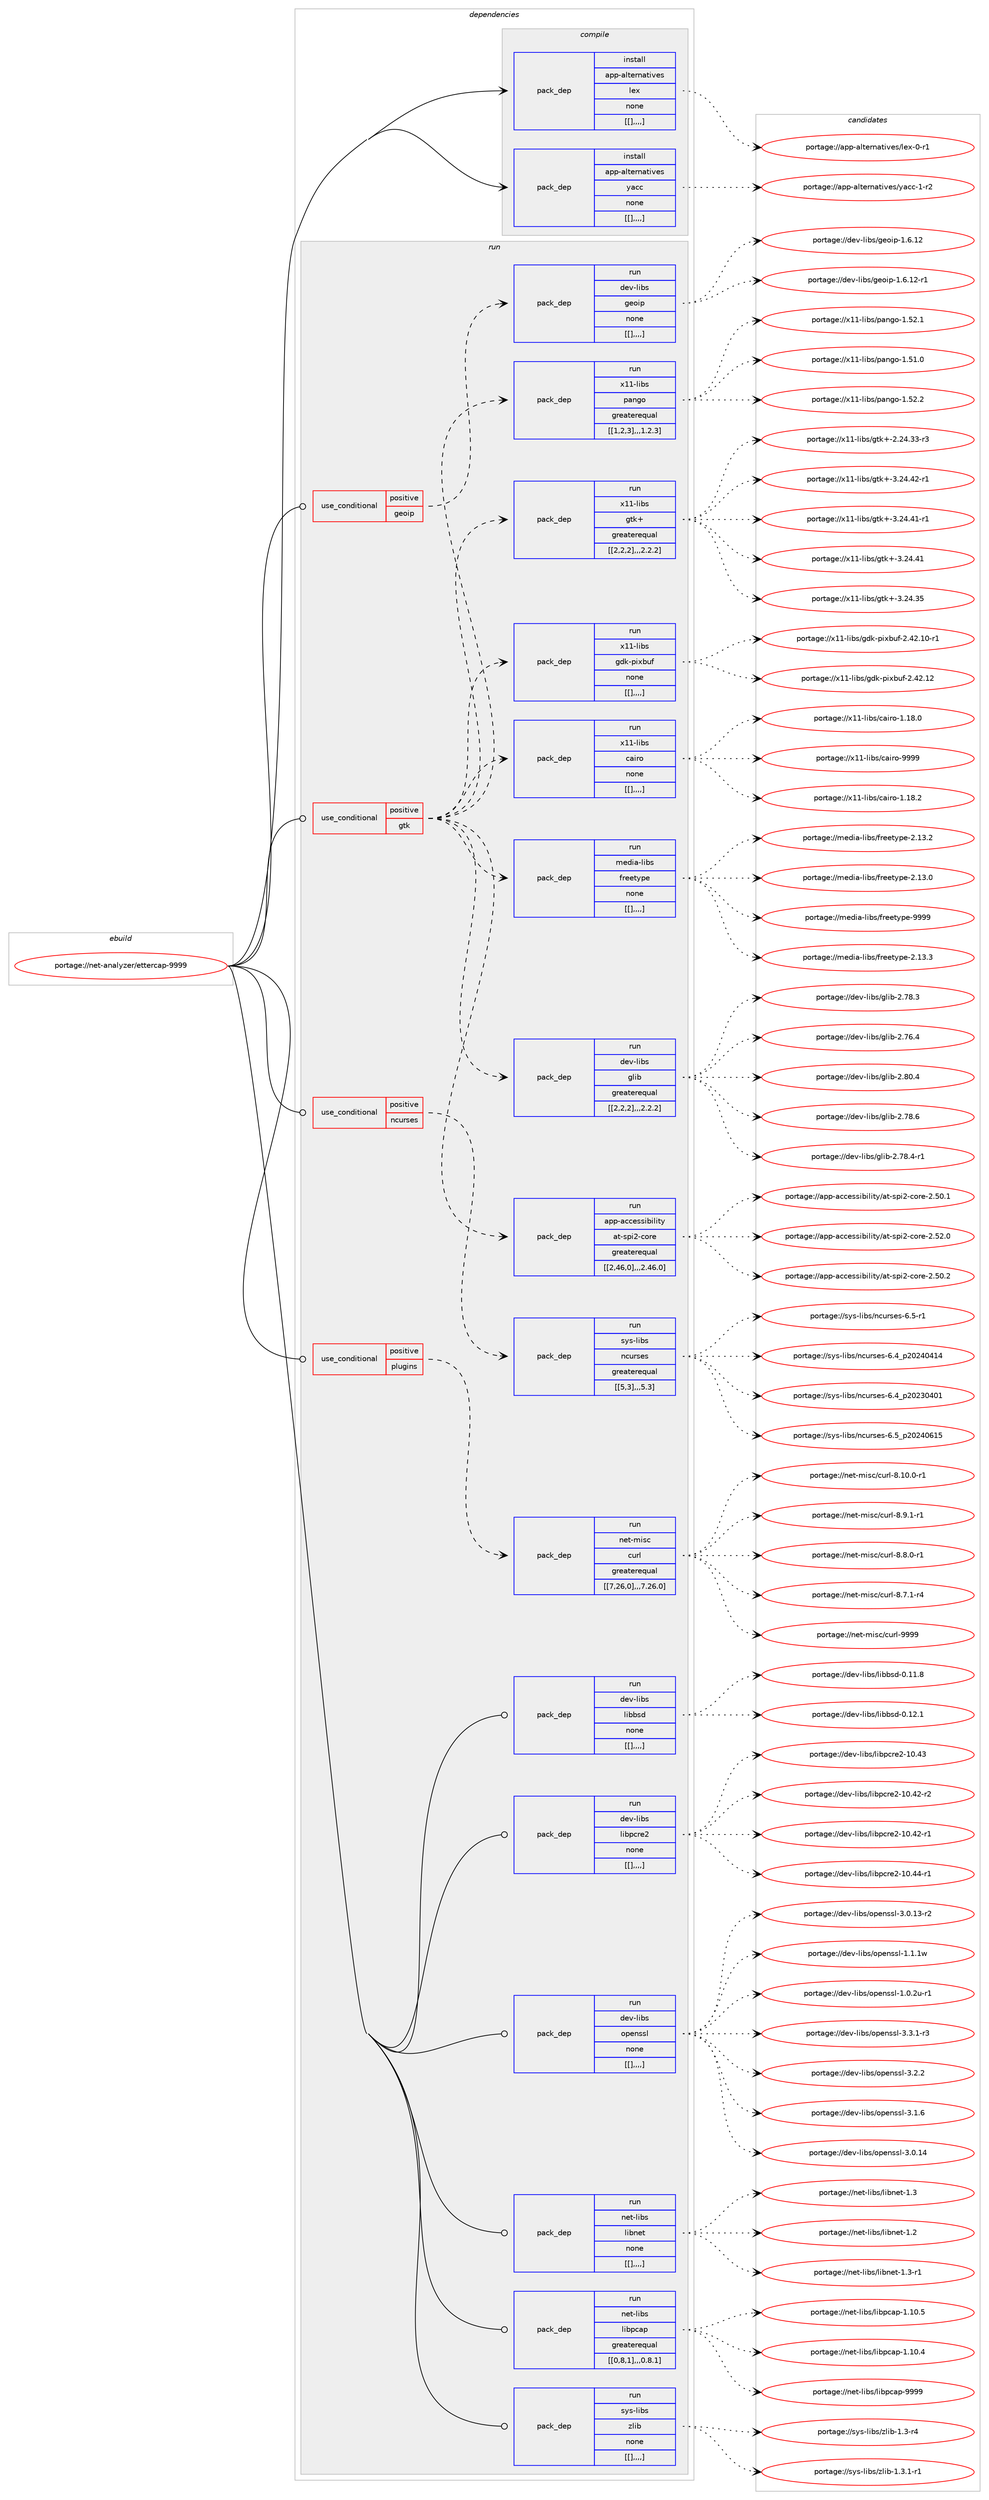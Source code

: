 digraph prolog {

# *************
# Graph options
# *************

newrank=true;
concentrate=true;
compound=true;
graph [rankdir=LR,fontname=Helvetica,fontsize=10,ranksep=1.5];#, ranksep=2.5, nodesep=0.2];
edge  [arrowhead=vee];
node  [fontname=Helvetica,fontsize=10];

# **********
# The ebuild
# **********

subgraph cluster_leftcol {
color=gray;
label=<<i>ebuild</i>>;
id [label="portage://net-analyzer/ettercap-9999", color=red, width=4, href="../net-analyzer/ettercap-9999.svg"];
}

# ****************
# The dependencies
# ****************

subgraph cluster_midcol {
color=gray;
label=<<i>dependencies</i>>;
subgraph cluster_compile {
fillcolor="#eeeeee";
style=filled;
label=<<i>compile</i>>;
subgraph pack261233 {
dependency355223 [label=<<TABLE BORDER="0" CELLBORDER="1" CELLSPACING="0" CELLPADDING="4" WIDTH="220"><TR><TD ROWSPAN="6" CELLPADDING="30">pack_dep</TD></TR><TR><TD WIDTH="110">install</TD></TR><TR><TD>app-alternatives</TD></TR><TR><TD>lex</TD></TR><TR><TD>none</TD></TR><TR><TD>[[],,,,]</TD></TR></TABLE>>, shape=none, color=blue];
}
id:e -> dependency355223:w [weight=20,style="solid",arrowhead="vee"];
subgraph pack261234 {
dependency355224 [label=<<TABLE BORDER="0" CELLBORDER="1" CELLSPACING="0" CELLPADDING="4" WIDTH="220"><TR><TD ROWSPAN="6" CELLPADDING="30">pack_dep</TD></TR><TR><TD WIDTH="110">install</TD></TR><TR><TD>app-alternatives</TD></TR><TR><TD>yacc</TD></TR><TR><TD>none</TD></TR><TR><TD>[[],,,,]</TD></TR></TABLE>>, shape=none, color=blue];
}
id:e -> dependency355224:w [weight=20,style="solid",arrowhead="vee"];
}
subgraph cluster_compileandrun {
fillcolor="#eeeeee";
style=filled;
label=<<i>compile and run</i>>;
}
subgraph cluster_run {
fillcolor="#eeeeee";
style=filled;
label=<<i>run</i>>;
subgraph cond91282 {
dependency355225 [label=<<TABLE BORDER="0" CELLBORDER="1" CELLSPACING="0" CELLPADDING="4"><TR><TD ROWSPAN="3" CELLPADDING="10">use_conditional</TD></TR><TR><TD>positive</TD></TR><TR><TD>geoip</TD></TR></TABLE>>, shape=none, color=red];
subgraph pack261235 {
dependency355226 [label=<<TABLE BORDER="0" CELLBORDER="1" CELLSPACING="0" CELLPADDING="4" WIDTH="220"><TR><TD ROWSPAN="6" CELLPADDING="30">pack_dep</TD></TR><TR><TD WIDTH="110">run</TD></TR><TR><TD>dev-libs</TD></TR><TR><TD>geoip</TD></TR><TR><TD>none</TD></TR><TR><TD>[[],,,,]</TD></TR></TABLE>>, shape=none, color=blue];
}
dependency355225:e -> dependency355226:w [weight=20,style="dashed",arrowhead="vee"];
}
id:e -> dependency355225:w [weight=20,style="solid",arrowhead="odot"];
subgraph cond91283 {
dependency355227 [label=<<TABLE BORDER="0" CELLBORDER="1" CELLSPACING="0" CELLPADDING="4"><TR><TD ROWSPAN="3" CELLPADDING="10">use_conditional</TD></TR><TR><TD>positive</TD></TR><TR><TD>gtk</TD></TR></TABLE>>, shape=none, color=red];
subgraph pack261236 {
dependency355228 [label=<<TABLE BORDER="0" CELLBORDER="1" CELLSPACING="0" CELLPADDING="4" WIDTH="220"><TR><TD ROWSPAN="6" CELLPADDING="30">pack_dep</TD></TR><TR><TD WIDTH="110">run</TD></TR><TR><TD>app-accessibility</TD></TR><TR><TD>at-spi2-core</TD></TR><TR><TD>greaterequal</TD></TR><TR><TD>[[2,46,0],,,2.46.0]</TD></TR></TABLE>>, shape=none, color=blue];
}
dependency355227:e -> dependency355228:w [weight=20,style="dashed",arrowhead="vee"];
subgraph pack261237 {
dependency355229 [label=<<TABLE BORDER="0" CELLBORDER="1" CELLSPACING="0" CELLPADDING="4" WIDTH="220"><TR><TD ROWSPAN="6" CELLPADDING="30">pack_dep</TD></TR><TR><TD WIDTH="110">run</TD></TR><TR><TD>dev-libs</TD></TR><TR><TD>glib</TD></TR><TR><TD>greaterequal</TD></TR><TR><TD>[[2,2,2],,,2.2.2]</TD></TR></TABLE>>, shape=none, color=blue];
}
dependency355227:e -> dependency355229:w [weight=20,style="dashed",arrowhead="vee"];
subgraph pack261238 {
dependency355230 [label=<<TABLE BORDER="0" CELLBORDER="1" CELLSPACING="0" CELLPADDING="4" WIDTH="220"><TR><TD ROWSPAN="6" CELLPADDING="30">pack_dep</TD></TR><TR><TD WIDTH="110">run</TD></TR><TR><TD>media-libs</TD></TR><TR><TD>freetype</TD></TR><TR><TD>none</TD></TR><TR><TD>[[],,,,]</TD></TR></TABLE>>, shape=none, color=blue];
}
dependency355227:e -> dependency355230:w [weight=20,style="dashed",arrowhead="vee"];
subgraph pack261239 {
dependency355231 [label=<<TABLE BORDER="0" CELLBORDER="1" CELLSPACING="0" CELLPADDING="4" WIDTH="220"><TR><TD ROWSPAN="6" CELLPADDING="30">pack_dep</TD></TR><TR><TD WIDTH="110">run</TD></TR><TR><TD>x11-libs</TD></TR><TR><TD>cairo</TD></TR><TR><TD>none</TD></TR><TR><TD>[[],,,,]</TD></TR></TABLE>>, shape=none, color=blue];
}
dependency355227:e -> dependency355231:w [weight=20,style="dashed",arrowhead="vee"];
subgraph pack261240 {
dependency355232 [label=<<TABLE BORDER="0" CELLBORDER="1" CELLSPACING="0" CELLPADDING="4" WIDTH="220"><TR><TD ROWSPAN="6" CELLPADDING="30">pack_dep</TD></TR><TR><TD WIDTH="110">run</TD></TR><TR><TD>x11-libs</TD></TR><TR><TD>gdk-pixbuf</TD></TR><TR><TD>none</TD></TR><TR><TD>[[],,,,]</TD></TR></TABLE>>, shape=none, color=blue];
}
dependency355227:e -> dependency355232:w [weight=20,style="dashed",arrowhead="vee"];
subgraph pack261241 {
dependency355233 [label=<<TABLE BORDER="0" CELLBORDER="1" CELLSPACING="0" CELLPADDING="4" WIDTH="220"><TR><TD ROWSPAN="6" CELLPADDING="30">pack_dep</TD></TR><TR><TD WIDTH="110">run</TD></TR><TR><TD>x11-libs</TD></TR><TR><TD>gtk+</TD></TR><TR><TD>greaterequal</TD></TR><TR><TD>[[2,2,2],,,2.2.2]</TD></TR></TABLE>>, shape=none, color=blue];
}
dependency355227:e -> dependency355233:w [weight=20,style="dashed",arrowhead="vee"];
subgraph pack261242 {
dependency355234 [label=<<TABLE BORDER="0" CELLBORDER="1" CELLSPACING="0" CELLPADDING="4" WIDTH="220"><TR><TD ROWSPAN="6" CELLPADDING="30">pack_dep</TD></TR><TR><TD WIDTH="110">run</TD></TR><TR><TD>x11-libs</TD></TR><TR><TD>pango</TD></TR><TR><TD>greaterequal</TD></TR><TR><TD>[[1,2,3],,,1.2.3]</TD></TR></TABLE>>, shape=none, color=blue];
}
dependency355227:e -> dependency355234:w [weight=20,style="dashed",arrowhead="vee"];
}
id:e -> dependency355227:w [weight=20,style="solid",arrowhead="odot"];
subgraph cond91284 {
dependency355235 [label=<<TABLE BORDER="0" CELLBORDER="1" CELLSPACING="0" CELLPADDING="4"><TR><TD ROWSPAN="3" CELLPADDING="10">use_conditional</TD></TR><TR><TD>positive</TD></TR><TR><TD>ncurses</TD></TR></TABLE>>, shape=none, color=red];
subgraph pack261243 {
dependency355236 [label=<<TABLE BORDER="0" CELLBORDER="1" CELLSPACING="0" CELLPADDING="4" WIDTH="220"><TR><TD ROWSPAN="6" CELLPADDING="30">pack_dep</TD></TR><TR><TD WIDTH="110">run</TD></TR><TR><TD>sys-libs</TD></TR><TR><TD>ncurses</TD></TR><TR><TD>greaterequal</TD></TR><TR><TD>[[5,3],,,5.3]</TD></TR></TABLE>>, shape=none, color=blue];
}
dependency355235:e -> dependency355236:w [weight=20,style="dashed",arrowhead="vee"];
}
id:e -> dependency355235:w [weight=20,style="solid",arrowhead="odot"];
subgraph cond91285 {
dependency355237 [label=<<TABLE BORDER="0" CELLBORDER="1" CELLSPACING="0" CELLPADDING="4"><TR><TD ROWSPAN="3" CELLPADDING="10">use_conditional</TD></TR><TR><TD>positive</TD></TR><TR><TD>plugins</TD></TR></TABLE>>, shape=none, color=red];
subgraph pack261244 {
dependency355238 [label=<<TABLE BORDER="0" CELLBORDER="1" CELLSPACING="0" CELLPADDING="4" WIDTH="220"><TR><TD ROWSPAN="6" CELLPADDING="30">pack_dep</TD></TR><TR><TD WIDTH="110">run</TD></TR><TR><TD>net-misc</TD></TR><TR><TD>curl</TD></TR><TR><TD>greaterequal</TD></TR><TR><TD>[[7,26,0],,,7.26.0]</TD></TR></TABLE>>, shape=none, color=blue];
}
dependency355237:e -> dependency355238:w [weight=20,style="dashed",arrowhead="vee"];
}
id:e -> dependency355237:w [weight=20,style="solid",arrowhead="odot"];
subgraph pack261245 {
dependency355239 [label=<<TABLE BORDER="0" CELLBORDER="1" CELLSPACING="0" CELLPADDING="4" WIDTH="220"><TR><TD ROWSPAN="6" CELLPADDING="30">pack_dep</TD></TR><TR><TD WIDTH="110">run</TD></TR><TR><TD>dev-libs</TD></TR><TR><TD>libbsd</TD></TR><TR><TD>none</TD></TR><TR><TD>[[],,,,]</TD></TR></TABLE>>, shape=none, color=blue];
}
id:e -> dependency355239:w [weight=20,style="solid",arrowhead="odot"];
subgraph pack261246 {
dependency355240 [label=<<TABLE BORDER="0" CELLBORDER="1" CELLSPACING="0" CELLPADDING="4" WIDTH="220"><TR><TD ROWSPAN="6" CELLPADDING="30">pack_dep</TD></TR><TR><TD WIDTH="110">run</TD></TR><TR><TD>dev-libs</TD></TR><TR><TD>libpcre2</TD></TR><TR><TD>none</TD></TR><TR><TD>[[],,,,]</TD></TR></TABLE>>, shape=none, color=blue];
}
id:e -> dependency355240:w [weight=20,style="solid",arrowhead="odot"];
subgraph pack261247 {
dependency355241 [label=<<TABLE BORDER="0" CELLBORDER="1" CELLSPACING="0" CELLPADDING="4" WIDTH="220"><TR><TD ROWSPAN="6" CELLPADDING="30">pack_dep</TD></TR><TR><TD WIDTH="110">run</TD></TR><TR><TD>dev-libs</TD></TR><TR><TD>openssl</TD></TR><TR><TD>none</TD></TR><TR><TD>[[],,,,]</TD></TR></TABLE>>, shape=none, color=blue];
}
id:e -> dependency355241:w [weight=20,style="solid",arrowhead="odot"];
subgraph pack261248 {
dependency355242 [label=<<TABLE BORDER="0" CELLBORDER="1" CELLSPACING="0" CELLPADDING="4" WIDTH="220"><TR><TD ROWSPAN="6" CELLPADDING="30">pack_dep</TD></TR><TR><TD WIDTH="110">run</TD></TR><TR><TD>net-libs</TD></TR><TR><TD>libnet</TD></TR><TR><TD>none</TD></TR><TR><TD>[[],,,,]</TD></TR></TABLE>>, shape=none, color=blue];
}
id:e -> dependency355242:w [weight=20,style="solid",arrowhead="odot"];
subgraph pack261249 {
dependency355243 [label=<<TABLE BORDER="0" CELLBORDER="1" CELLSPACING="0" CELLPADDING="4" WIDTH="220"><TR><TD ROWSPAN="6" CELLPADDING="30">pack_dep</TD></TR><TR><TD WIDTH="110">run</TD></TR><TR><TD>net-libs</TD></TR><TR><TD>libpcap</TD></TR><TR><TD>greaterequal</TD></TR><TR><TD>[[0,8,1],,,0.8.1]</TD></TR></TABLE>>, shape=none, color=blue];
}
id:e -> dependency355243:w [weight=20,style="solid",arrowhead="odot"];
subgraph pack261250 {
dependency355244 [label=<<TABLE BORDER="0" CELLBORDER="1" CELLSPACING="0" CELLPADDING="4" WIDTH="220"><TR><TD ROWSPAN="6" CELLPADDING="30">pack_dep</TD></TR><TR><TD WIDTH="110">run</TD></TR><TR><TD>sys-libs</TD></TR><TR><TD>zlib</TD></TR><TR><TD>none</TD></TR><TR><TD>[[],,,,]</TD></TR></TABLE>>, shape=none, color=blue];
}
id:e -> dependency355244:w [weight=20,style="solid",arrowhead="odot"];
}
}

# **************
# The candidates
# **************

subgraph cluster_choices {
rank=same;
color=gray;
label=<<i>candidates</i>>;

subgraph choice261233 {
color=black;
nodesep=1;
choice971121124597108116101114110971161051181011154710810112045484511449 [label="portage://app-alternatives/lex-0-r1", color=red, width=4,href="../app-alternatives/lex-0-r1.svg"];
dependency355223:e -> choice971121124597108116101114110971161051181011154710810112045484511449:w [style=dotted,weight="100"];
}
subgraph choice261234 {
color=black;
nodesep=1;
choice971121124597108116101114110971161051181011154712197999945494511450 [label="portage://app-alternatives/yacc-1-r2", color=red, width=4,href="../app-alternatives/yacc-1-r2.svg"];
dependency355224:e -> choice971121124597108116101114110971161051181011154712197999945494511450:w [style=dotted,weight="100"];
}
subgraph choice261235 {
color=black;
nodesep=1;
choice100101118451081059811547103101111105112454946544649504511449 [label="portage://dev-libs/geoip-1.6.12-r1", color=red, width=4,href="../dev-libs/geoip-1.6.12-r1.svg"];
choice10010111845108105981154710310111110511245494654464950 [label="portage://dev-libs/geoip-1.6.12", color=red, width=4,href="../dev-libs/geoip-1.6.12.svg"];
dependency355226:e -> choice100101118451081059811547103101111105112454946544649504511449:w [style=dotted,weight="100"];
dependency355226:e -> choice10010111845108105981154710310111110511245494654464950:w [style=dotted,weight="100"];
}
subgraph choice261236 {
color=black;
nodesep=1;
choice97112112459799991011151151059810510810511612147971164511511210550459911111410145504653504648 [label="portage://app-accessibility/at-spi2-core-2.52.0", color=red, width=4,href="../app-accessibility/at-spi2-core-2.52.0.svg"];
choice97112112459799991011151151059810510810511612147971164511511210550459911111410145504653484650 [label="portage://app-accessibility/at-spi2-core-2.50.2", color=red, width=4,href="../app-accessibility/at-spi2-core-2.50.2.svg"];
choice97112112459799991011151151059810510810511612147971164511511210550459911111410145504653484649 [label="portage://app-accessibility/at-spi2-core-2.50.1", color=red, width=4,href="../app-accessibility/at-spi2-core-2.50.1.svg"];
dependency355228:e -> choice97112112459799991011151151059810510810511612147971164511511210550459911111410145504653504648:w [style=dotted,weight="100"];
dependency355228:e -> choice97112112459799991011151151059810510810511612147971164511511210550459911111410145504653484650:w [style=dotted,weight="100"];
dependency355228:e -> choice97112112459799991011151151059810510810511612147971164511511210550459911111410145504653484649:w [style=dotted,weight="100"];
}
subgraph choice261237 {
color=black;
nodesep=1;
choice1001011184510810598115471031081059845504656484652 [label="portage://dev-libs/glib-2.80.4", color=red, width=4,href="../dev-libs/glib-2.80.4.svg"];
choice1001011184510810598115471031081059845504655564654 [label="portage://dev-libs/glib-2.78.6", color=red, width=4,href="../dev-libs/glib-2.78.6.svg"];
choice10010111845108105981154710310810598455046555646524511449 [label="portage://dev-libs/glib-2.78.4-r1", color=red, width=4,href="../dev-libs/glib-2.78.4-r1.svg"];
choice1001011184510810598115471031081059845504655564651 [label="portage://dev-libs/glib-2.78.3", color=red, width=4,href="../dev-libs/glib-2.78.3.svg"];
choice1001011184510810598115471031081059845504655544652 [label="portage://dev-libs/glib-2.76.4", color=red, width=4,href="../dev-libs/glib-2.76.4.svg"];
dependency355229:e -> choice1001011184510810598115471031081059845504656484652:w [style=dotted,weight="100"];
dependency355229:e -> choice1001011184510810598115471031081059845504655564654:w [style=dotted,weight="100"];
dependency355229:e -> choice10010111845108105981154710310810598455046555646524511449:w [style=dotted,weight="100"];
dependency355229:e -> choice1001011184510810598115471031081059845504655564651:w [style=dotted,weight="100"];
dependency355229:e -> choice1001011184510810598115471031081059845504655544652:w [style=dotted,weight="100"];
}
subgraph choice261238 {
color=black;
nodesep=1;
choice109101100105974510810598115471021141011011161211121014557575757 [label="portage://media-libs/freetype-9999", color=red, width=4,href="../media-libs/freetype-9999.svg"];
choice1091011001059745108105981154710211410110111612111210145504649514651 [label="portage://media-libs/freetype-2.13.3", color=red, width=4,href="../media-libs/freetype-2.13.3.svg"];
choice1091011001059745108105981154710211410110111612111210145504649514650 [label="portage://media-libs/freetype-2.13.2", color=red, width=4,href="../media-libs/freetype-2.13.2.svg"];
choice1091011001059745108105981154710211410110111612111210145504649514648 [label="portage://media-libs/freetype-2.13.0", color=red, width=4,href="../media-libs/freetype-2.13.0.svg"];
dependency355230:e -> choice109101100105974510810598115471021141011011161211121014557575757:w [style=dotted,weight="100"];
dependency355230:e -> choice1091011001059745108105981154710211410110111612111210145504649514651:w [style=dotted,weight="100"];
dependency355230:e -> choice1091011001059745108105981154710211410110111612111210145504649514650:w [style=dotted,weight="100"];
dependency355230:e -> choice1091011001059745108105981154710211410110111612111210145504649514648:w [style=dotted,weight="100"];
}
subgraph choice261239 {
color=black;
nodesep=1;
choice120494945108105981154799971051141114557575757 [label="portage://x11-libs/cairo-9999", color=red, width=4,href="../x11-libs/cairo-9999.svg"];
choice1204949451081059811547999710511411145494649564650 [label="portage://x11-libs/cairo-1.18.2", color=red, width=4,href="../x11-libs/cairo-1.18.2.svg"];
choice1204949451081059811547999710511411145494649564648 [label="portage://x11-libs/cairo-1.18.0", color=red, width=4,href="../x11-libs/cairo-1.18.0.svg"];
dependency355231:e -> choice120494945108105981154799971051141114557575757:w [style=dotted,weight="100"];
dependency355231:e -> choice1204949451081059811547999710511411145494649564650:w [style=dotted,weight="100"];
dependency355231:e -> choice1204949451081059811547999710511411145494649564648:w [style=dotted,weight="100"];
}
subgraph choice261240 {
color=black;
nodesep=1;
choice120494945108105981154710310010745112105120981171024550465250464950 [label="portage://x11-libs/gdk-pixbuf-2.42.12", color=red, width=4,href="../x11-libs/gdk-pixbuf-2.42.12.svg"];
choice1204949451081059811547103100107451121051209811710245504652504649484511449 [label="portage://x11-libs/gdk-pixbuf-2.42.10-r1", color=red, width=4,href="../x11-libs/gdk-pixbuf-2.42.10-r1.svg"];
dependency355232:e -> choice120494945108105981154710310010745112105120981171024550465250464950:w [style=dotted,weight="100"];
dependency355232:e -> choice1204949451081059811547103100107451121051209811710245504652504649484511449:w [style=dotted,weight="100"];
}
subgraph choice261241 {
color=black;
nodesep=1;
choice12049494510810598115471031161074345514650524652504511449 [label="portage://x11-libs/gtk+-3.24.42-r1", color=red, width=4,href="../x11-libs/gtk+-3.24.42-r1.svg"];
choice12049494510810598115471031161074345514650524652494511449 [label="portage://x11-libs/gtk+-3.24.41-r1", color=red, width=4,href="../x11-libs/gtk+-3.24.41-r1.svg"];
choice1204949451081059811547103116107434551465052465249 [label="portage://x11-libs/gtk+-3.24.41", color=red, width=4,href="../x11-libs/gtk+-3.24.41.svg"];
choice1204949451081059811547103116107434551465052465153 [label="portage://x11-libs/gtk+-3.24.35", color=red, width=4,href="../x11-libs/gtk+-3.24.35.svg"];
choice12049494510810598115471031161074345504650524651514511451 [label="portage://x11-libs/gtk+-2.24.33-r3", color=red, width=4,href="../x11-libs/gtk+-2.24.33-r3.svg"];
dependency355233:e -> choice12049494510810598115471031161074345514650524652504511449:w [style=dotted,weight="100"];
dependency355233:e -> choice12049494510810598115471031161074345514650524652494511449:w [style=dotted,weight="100"];
dependency355233:e -> choice1204949451081059811547103116107434551465052465249:w [style=dotted,weight="100"];
dependency355233:e -> choice1204949451081059811547103116107434551465052465153:w [style=dotted,weight="100"];
dependency355233:e -> choice12049494510810598115471031161074345504650524651514511451:w [style=dotted,weight="100"];
}
subgraph choice261242 {
color=black;
nodesep=1;
choice12049494510810598115471129711010311145494653504650 [label="portage://x11-libs/pango-1.52.2", color=red, width=4,href="../x11-libs/pango-1.52.2.svg"];
choice12049494510810598115471129711010311145494653504649 [label="portage://x11-libs/pango-1.52.1", color=red, width=4,href="../x11-libs/pango-1.52.1.svg"];
choice12049494510810598115471129711010311145494653494648 [label="portage://x11-libs/pango-1.51.0", color=red, width=4,href="../x11-libs/pango-1.51.0.svg"];
dependency355234:e -> choice12049494510810598115471129711010311145494653504650:w [style=dotted,weight="100"];
dependency355234:e -> choice12049494510810598115471129711010311145494653504649:w [style=dotted,weight="100"];
dependency355234:e -> choice12049494510810598115471129711010311145494653494648:w [style=dotted,weight="100"];
}
subgraph choice261243 {
color=black;
nodesep=1;
choice1151211154510810598115471109911711411510111545544653951125048505248544953 [label="portage://sys-libs/ncurses-6.5_p20240615", color=red, width=4,href="../sys-libs/ncurses-6.5_p20240615.svg"];
choice11512111545108105981154711099117114115101115455446534511449 [label="portage://sys-libs/ncurses-6.5-r1", color=red, width=4,href="../sys-libs/ncurses-6.5-r1.svg"];
choice1151211154510810598115471109911711411510111545544652951125048505248524952 [label="portage://sys-libs/ncurses-6.4_p20240414", color=red, width=4,href="../sys-libs/ncurses-6.4_p20240414.svg"];
choice1151211154510810598115471109911711411510111545544652951125048505148524849 [label="portage://sys-libs/ncurses-6.4_p20230401", color=red, width=4,href="../sys-libs/ncurses-6.4_p20230401.svg"];
dependency355236:e -> choice1151211154510810598115471109911711411510111545544653951125048505248544953:w [style=dotted,weight="100"];
dependency355236:e -> choice11512111545108105981154711099117114115101115455446534511449:w [style=dotted,weight="100"];
dependency355236:e -> choice1151211154510810598115471109911711411510111545544652951125048505248524952:w [style=dotted,weight="100"];
dependency355236:e -> choice1151211154510810598115471109911711411510111545544652951125048505148524849:w [style=dotted,weight="100"];
}
subgraph choice261244 {
color=black;
nodesep=1;
choice110101116451091051159947991171141084557575757 [label="portage://net-misc/curl-9999", color=red, width=4,href="../net-misc/curl-9999.svg"];
choice11010111645109105115994799117114108455646494846484511449 [label="portage://net-misc/curl-8.10.0-r1", color=red, width=4,href="../net-misc/curl-8.10.0-r1.svg"];
choice110101116451091051159947991171141084556465746494511449 [label="portage://net-misc/curl-8.9.1-r1", color=red, width=4,href="../net-misc/curl-8.9.1-r1.svg"];
choice110101116451091051159947991171141084556465646484511449 [label="portage://net-misc/curl-8.8.0-r1", color=red, width=4,href="../net-misc/curl-8.8.0-r1.svg"];
choice110101116451091051159947991171141084556465546494511452 [label="portage://net-misc/curl-8.7.1-r4", color=red, width=4,href="../net-misc/curl-8.7.1-r4.svg"];
dependency355238:e -> choice110101116451091051159947991171141084557575757:w [style=dotted,weight="100"];
dependency355238:e -> choice11010111645109105115994799117114108455646494846484511449:w [style=dotted,weight="100"];
dependency355238:e -> choice110101116451091051159947991171141084556465746494511449:w [style=dotted,weight="100"];
dependency355238:e -> choice110101116451091051159947991171141084556465646484511449:w [style=dotted,weight="100"];
dependency355238:e -> choice110101116451091051159947991171141084556465546494511452:w [style=dotted,weight="100"];
}
subgraph choice261245 {
color=black;
nodesep=1;
choice100101118451081059811547108105989811510045484649504649 [label="portage://dev-libs/libbsd-0.12.1", color=red, width=4,href="../dev-libs/libbsd-0.12.1.svg"];
choice100101118451081059811547108105989811510045484649494656 [label="portage://dev-libs/libbsd-0.11.8", color=red, width=4,href="../dev-libs/libbsd-0.11.8.svg"];
dependency355239:e -> choice100101118451081059811547108105989811510045484649504649:w [style=dotted,weight="100"];
dependency355239:e -> choice100101118451081059811547108105989811510045484649494656:w [style=dotted,weight="100"];
}
subgraph choice261246 {
color=black;
nodesep=1;
choice1001011184510810598115471081059811299114101504549484652524511449 [label="portage://dev-libs/libpcre2-10.44-r1", color=red, width=4,href="../dev-libs/libpcre2-10.44-r1.svg"];
choice100101118451081059811547108105981129911410150454948465251 [label="portage://dev-libs/libpcre2-10.43", color=red, width=4,href="../dev-libs/libpcre2-10.43.svg"];
choice1001011184510810598115471081059811299114101504549484652504511450 [label="portage://dev-libs/libpcre2-10.42-r2", color=red, width=4,href="../dev-libs/libpcre2-10.42-r2.svg"];
choice1001011184510810598115471081059811299114101504549484652504511449 [label="portage://dev-libs/libpcre2-10.42-r1", color=red, width=4,href="../dev-libs/libpcre2-10.42-r1.svg"];
dependency355240:e -> choice1001011184510810598115471081059811299114101504549484652524511449:w [style=dotted,weight="100"];
dependency355240:e -> choice100101118451081059811547108105981129911410150454948465251:w [style=dotted,weight="100"];
dependency355240:e -> choice1001011184510810598115471081059811299114101504549484652504511450:w [style=dotted,weight="100"];
dependency355240:e -> choice1001011184510810598115471081059811299114101504549484652504511449:w [style=dotted,weight="100"];
}
subgraph choice261247 {
color=black;
nodesep=1;
choice1001011184510810598115471111121011101151151084551465146494511451 [label="portage://dev-libs/openssl-3.3.1-r3", color=red, width=4,href="../dev-libs/openssl-3.3.1-r3.svg"];
choice100101118451081059811547111112101110115115108455146504650 [label="portage://dev-libs/openssl-3.2.2", color=red, width=4,href="../dev-libs/openssl-3.2.2.svg"];
choice100101118451081059811547111112101110115115108455146494654 [label="portage://dev-libs/openssl-3.1.6", color=red, width=4,href="../dev-libs/openssl-3.1.6.svg"];
choice10010111845108105981154711111210111011511510845514648464952 [label="portage://dev-libs/openssl-3.0.14", color=red, width=4,href="../dev-libs/openssl-3.0.14.svg"];
choice100101118451081059811547111112101110115115108455146484649514511450 [label="portage://dev-libs/openssl-3.0.13-r2", color=red, width=4,href="../dev-libs/openssl-3.0.13-r2.svg"];
choice100101118451081059811547111112101110115115108454946494649119 [label="portage://dev-libs/openssl-1.1.1w", color=red, width=4,href="../dev-libs/openssl-1.1.1w.svg"];
choice1001011184510810598115471111121011101151151084549464846501174511449 [label="portage://dev-libs/openssl-1.0.2u-r1", color=red, width=4,href="../dev-libs/openssl-1.0.2u-r1.svg"];
dependency355241:e -> choice1001011184510810598115471111121011101151151084551465146494511451:w [style=dotted,weight="100"];
dependency355241:e -> choice100101118451081059811547111112101110115115108455146504650:w [style=dotted,weight="100"];
dependency355241:e -> choice100101118451081059811547111112101110115115108455146494654:w [style=dotted,weight="100"];
dependency355241:e -> choice10010111845108105981154711111210111011511510845514648464952:w [style=dotted,weight="100"];
dependency355241:e -> choice100101118451081059811547111112101110115115108455146484649514511450:w [style=dotted,weight="100"];
dependency355241:e -> choice100101118451081059811547111112101110115115108454946494649119:w [style=dotted,weight="100"];
dependency355241:e -> choice1001011184510810598115471111121011101151151084549464846501174511449:w [style=dotted,weight="100"];
}
subgraph choice261248 {
color=black;
nodesep=1;
choice11010111645108105981154710810598110101116454946514511449 [label="portage://net-libs/libnet-1.3-r1", color=red, width=4,href="../net-libs/libnet-1.3-r1.svg"];
choice1101011164510810598115471081059811010111645494651 [label="portage://net-libs/libnet-1.3", color=red, width=4,href="../net-libs/libnet-1.3.svg"];
choice1101011164510810598115471081059811010111645494650 [label="portage://net-libs/libnet-1.2", color=red, width=4,href="../net-libs/libnet-1.2.svg"];
dependency355242:e -> choice11010111645108105981154710810598110101116454946514511449:w [style=dotted,weight="100"];
dependency355242:e -> choice1101011164510810598115471081059811010111645494651:w [style=dotted,weight="100"];
dependency355242:e -> choice1101011164510810598115471081059811010111645494650:w [style=dotted,weight="100"];
}
subgraph choice261249 {
color=black;
nodesep=1;
choice1101011164510810598115471081059811299971124557575757 [label="portage://net-libs/libpcap-9999", color=red, width=4,href="../net-libs/libpcap-9999.svg"];
choice11010111645108105981154710810598112999711245494649484653 [label="portage://net-libs/libpcap-1.10.5", color=red, width=4,href="../net-libs/libpcap-1.10.5.svg"];
choice11010111645108105981154710810598112999711245494649484652 [label="portage://net-libs/libpcap-1.10.4", color=red, width=4,href="../net-libs/libpcap-1.10.4.svg"];
dependency355243:e -> choice1101011164510810598115471081059811299971124557575757:w [style=dotted,weight="100"];
dependency355243:e -> choice11010111645108105981154710810598112999711245494649484653:w [style=dotted,weight="100"];
dependency355243:e -> choice11010111645108105981154710810598112999711245494649484652:w [style=dotted,weight="100"];
}
subgraph choice261250 {
color=black;
nodesep=1;
choice115121115451081059811547122108105984549465146494511449 [label="portage://sys-libs/zlib-1.3.1-r1", color=red, width=4,href="../sys-libs/zlib-1.3.1-r1.svg"];
choice11512111545108105981154712210810598454946514511452 [label="portage://sys-libs/zlib-1.3-r4", color=red, width=4,href="../sys-libs/zlib-1.3-r4.svg"];
dependency355244:e -> choice115121115451081059811547122108105984549465146494511449:w [style=dotted,weight="100"];
dependency355244:e -> choice11512111545108105981154712210810598454946514511452:w [style=dotted,weight="100"];
}
}

}

